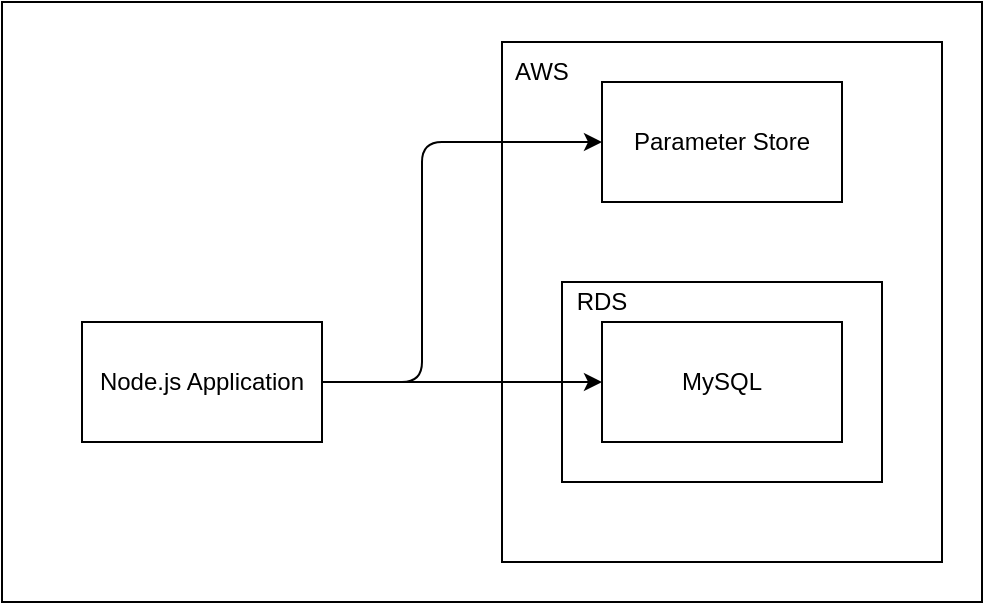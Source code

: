 <mxfile>
    <diagram id="OUbCcWLDV2W5N4Z9F51A" name="Page-1">
        <mxGraphModel dx="973" dy="477" grid="1" gridSize="10" guides="1" tooltips="1" connect="1" arrows="1" fold="1" page="1" pageScale="1" pageWidth="850" pageHeight="1100" math="0" shadow="0">
            <root>
                <mxCell id="0"/>
                <mxCell id="1" parent="0"/>
                <mxCell id="11" value="" style="rounded=0;whiteSpace=wrap;html=1;" vertex="1" parent="1">
                    <mxGeometry x="210" y="40" width="490" height="300" as="geometry"/>
                </mxCell>
                <mxCell id="5" value="" style="rounded=0;whiteSpace=wrap;html=1;" vertex="1" parent="1">
                    <mxGeometry x="460" y="60" width="220" height="260" as="geometry"/>
                </mxCell>
                <mxCell id="6" value="" style="rounded=0;whiteSpace=wrap;html=1;" vertex="1" parent="1">
                    <mxGeometry x="490" y="180" width="160" height="100" as="geometry"/>
                </mxCell>
                <mxCell id="4" style="edgeStyle=none;html=1;" edge="1" parent="1" source="2" target="3">
                    <mxGeometry relative="1" as="geometry"/>
                </mxCell>
                <mxCell id="8" style="edgeStyle=orthogonalEdgeStyle;html=1;entryX=0;entryY=0.5;entryDx=0;entryDy=0;" edge="1" parent="1" source="2" target="7">
                    <mxGeometry relative="1" as="geometry">
                        <Array as="points">
                            <mxPoint x="420" y="230"/>
                            <mxPoint x="420" y="110"/>
                        </Array>
                    </mxGeometry>
                </mxCell>
                <mxCell id="2" value="Node.js Application" style="rounded=0;whiteSpace=wrap;html=1;" vertex="1" parent="1">
                    <mxGeometry x="250" y="200" width="120" height="60" as="geometry"/>
                </mxCell>
                <mxCell id="3" value="MySQL" style="rounded=0;whiteSpace=wrap;html=1;" vertex="1" parent="1">
                    <mxGeometry x="510" y="200" width="120" height="60" as="geometry"/>
                </mxCell>
                <mxCell id="7" value="Parameter Store" style="rounded=0;whiteSpace=wrap;html=1;" vertex="1" parent="1">
                    <mxGeometry x="510" y="80" width="120" height="60" as="geometry"/>
                </mxCell>
                <mxCell id="9" value="AWS" style="text;html=1;strokeColor=none;fillColor=none;align=center;verticalAlign=middle;whiteSpace=wrap;rounded=0;" vertex="1" parent="1">
                    <mxGeometry x="450" y="60" width="60" height="30" as="geometry"/>
                </mxCell>
                <mxCell id="10" value="RDS" style="text;html=1;strokeColor=none;fillColor=none;align=center;verticalAlign=middle;whiteSpace=wrap;rounded=0;" vertex="1" parent="1">
                    <mxGeometry x="480" y="175" width="60" height="30" as="geometry"/>
                </mxCell>
            </root>
        </mxGraphModel>
    </diagram>
</mxfile>
